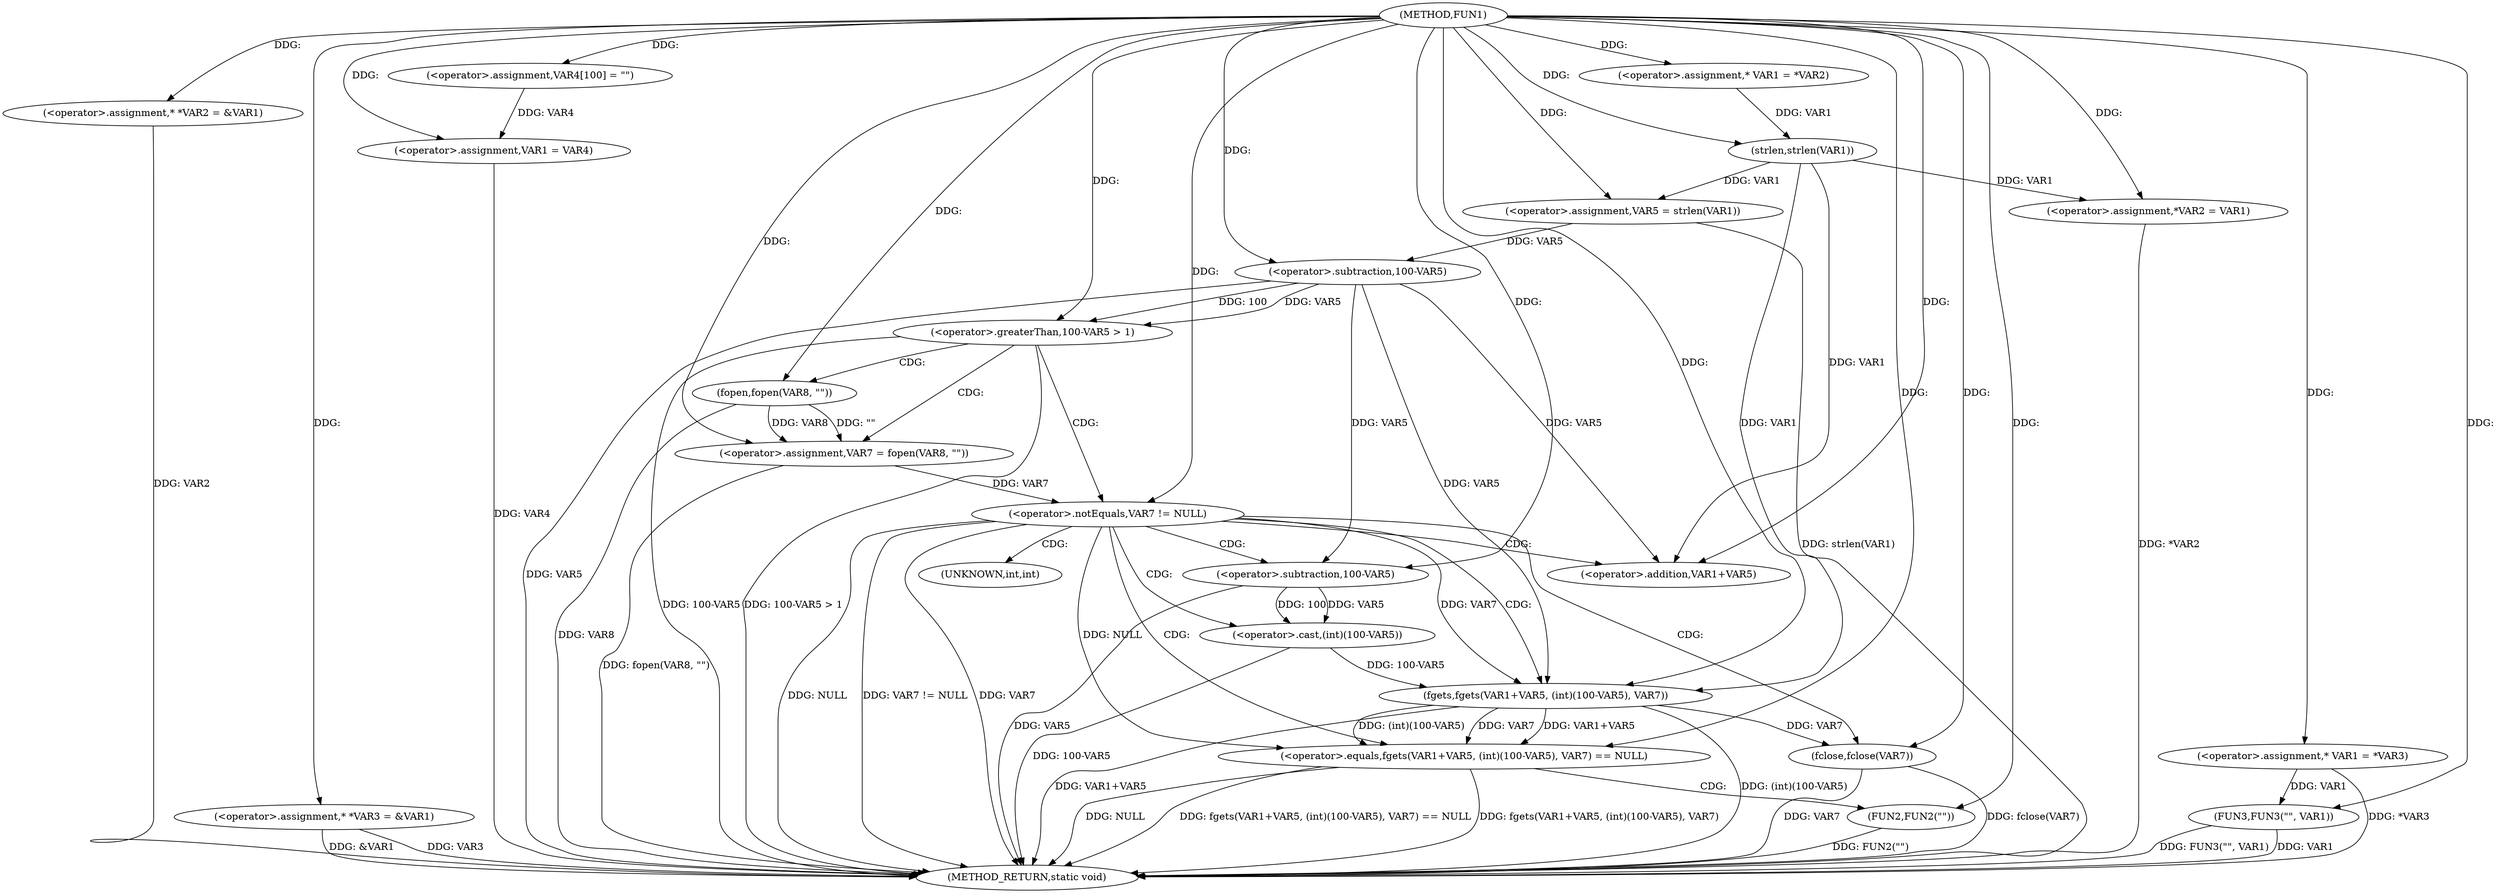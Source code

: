 digraph FUN1 {  
"1000100" [label = "(METHOD,FUN1)" ]
"1000181" [label = "(METHOD_RETURN,static void)" ]
"1000104" [label = "(<operator>.assignment,* *VAR2 = &VAR1)" ]
"1000109" [label = "(<operator>.assignment,* *VAR3 = &VAR1)" ]
"1000114" [label = "(<operator>.assignment,VAR4[100] = \"\")" ]
"1000117" [label = "(<operator>.assignment,VAR1 = VAR4)" ]
"1000122" [label = "(<operator>.assignment,* VAR1 = *VAR2)" ]
"1000128" [label = "(<operator>.assignment,VAR5 = strlen(VAR1))" ]
"1000130" [label = "(strlen,strlen(VAR1))" ]
"1000134" [label = "(<operator>.greaterThan,100-VAR5 > 1)" ]
"1000135" [label = "(<operator>.subtraction,100-VAR5)" ]
"1000140" [label = "(<operator>.assignment,VAR7 = fopen(VAR8, \"\"))" ]
"1000142" [label = "(fopen,fopen(VAR8, \"\"))" ]
"1000146" [label = "(<operator>.notEquals,VAR7 != NULL)" ]
"1000151" [label = "(<operator>.equals,fgets(VAR1+VAR5, (int)(100-VAR5), VAR7) == NULL)" ]
"1000152" [label = "(fgets,fgets(VAR1+VAR5, (int)(100-VAR5), VAR7))" ]
"1000153" [label = "(<operator>.addition,VAR1+VAR5)" ]
"1000156" [label = "(<operator>.cast,(int)(100-VAR5))" ]
"1000158" [label = "(<operator>.subtraction,100-VAR5)" ]
"1000164" [label = "(FUN2,FUN2(\"\"))" ]
"1000166" [label = "(fclose,fclose(VAR7))" ]
"1000168" [label = "(<operator>.assignment,*VAR2 = VAR1)" ]
"1000174" [label = "(<operator>.assignment,* VAR1 = *VAR3)" ]
"1000178" [label = "(FUN3,FUN3(\"\", VAR1))" ]
"1000157" [label = "(UNKNOWN,int,int)" ]
  "1000140" -> "1000181"  [ label = "DDG: fopen(VAR8, \"\")"] 
  "1000151" -> "1000181"  [ label = "DDG: fgets(VAR1+VAR5, (int)(100-VAR5), VAR7) == NULL"] 
  "1000168" -> "1000181"  [ label = "DDG: *VAR2"] 
  "1000104" -> "1000181"  [ label = "DDG: VAR2"] 
  "1000178" -> "1000181"  [ label = "DDG: VAR1"] 
  "1000152" -> "1000181"  [ label = "DDG: VAR1+VAR5"] 
  "1000117" -> "1000181"  [ label = "DDG: VAR4"] 
  "1000178" -> "1000181"  [ label = "DDG: FUN3(\"\", VAR1)"] 
  "1000128" -> "1000181"  [ label = "DDG: strlen(VAR1)"] 
  "1000164" -> "1000181"  [ label = "DDG: FUN2(\"\")"] 
  "1000158" -> "1000181"  [ label = "DDG: VAR5"] 
  "1000166" -> "1000181"  [ label = "DDG: fclose(VAR7)"] 
  "1000151" -> "1000181"  [ label = "DDG: fgets(VAR1+VAR5, (int)(100-VAR5), VAR7)"] 
  "1000156" -> "1000181"  [ label = "DDG: 100-VAR5"] 
  "1000166" -> "1000181"  [ label = "DDG: VAR7"] 
  "1000134" -> "1000181"  [ label = "DDG: 100-VAR5 > 1"] 
  "1000146" -> "1000181"  [ label = "DDG: NULL"] 
  "1000174" -> "1000181"  [ label = "DDG: *VAR3"] 
  "1000134" -> "1000181"  [ label = "DDG: 100-VAR5"] 
  "1000109" -> "1000181"  [ label = "DDG: VAR3"] 
  "1000142" -> "1000181"  [ label = "DDG: VAR8"] 
  "1000152" -> "1000181"  [ label = "DDG: (int)(100-VAR5)"] 
  "1000151" -> "1000181"  [ label = "DDG: NULL"] 
  "1000146" -> "1000181"  [ label = "DDG: VAR7 != NULL"] 
  "1000146" -> "1000181"  [ label = "DDG: VAR7"] 
  "1000109" -> "1000181"  [ label = "DDG: &VAR1"] 
  "1000135" -> "1000181"  [ label = "DDG: VAR5"] 
  "1000100" -> "1000104"  [ label = "DDG: "] 
  "1000100" -> "1000109"  [ label = "DDG: "] 
  "1000100" -> "1000114"  [ label = "DDG: "] 
  "1000114" -> "1000117"  [ label = "DDG: VAR4"] 
  "1000100" -> "1000117"  [ label = "DDG: "] 
  "1000100" -> "1000122"  [ label = "DDG: "] 
  "1000130" -> "1000128"  [ label = "DDG: VAR1"] 
  "1000100" -> "1000128"  [ label = "DDG: "] 
  "1000122" -> "1000130"  [ label = "DDG: VAR1"] 
  "1000100" -> "1000130"  [ label = "DDG: "] 
  "1000135" -> "1000134"  [ label = "DDG: 100"] 
  "1000135" -> "1000134"  [ label = "DDG: VAR5"] 
  "1000100" -> "1000135"  [ label = "DDG: "] 
  "1000128" -> "1000135"  [ label = "DDG: VAR5"] 
  "1000100" -> "1000134"  [ label = "DDG: "] 
  "1000142" -> "1000140"  [ label = "DDG: VAR8"] 
  "1000142" -> "1000140"  [ label = "DDG: \"\""] 
  "1000100" -> "1000140"  [ label = "DDG: "] 
  "1000100" -> "1000142"  [ label = "DDG: "] 
  "1000140" -> "1000146"  [ label = "DDG: VAR7"] 
  "1000100" -> "1000146"  [ label = "DDG: "] 
  "1000152" -> "1000151"  [ label = "DDG: VAR1+VAR5"] 
  "1000152" -> "1000151"  [ label = "DDG: (int)(100-VAR5)"] 
  "1000152" -> "1000151"  [ label = "DDG: VAR7"] 
  "1000130" -> "1000152"  [ label = "DDG: VAR1"] 
  "1000100" -> "1000152"  [ label = "DDG: "] 
  "1000135" -> "1000152"  [ label = "DDG: VAR5"] 
  "1000130" -> "1000153"  [ label = "DDG: VAR1"] 
  "1000100" -> "1000153"  [ label = "DDG: "] 
  "1000135" -> "1000153"  [ label = "DDG: VAR5"] 
  "1000156" -> "1000152"  [ label = "DDG: 100-VAR5"] 
  "1000158" -> "1000156"  [ label = "DDG: 100"] 
  "1000158" -> "1000156"  [ label = "DDG: VAR5"] 
  "1000100" -> "1000158"  [ label = "DDG: "] 
  "1000135" -> "1000158"  [ label = "DDG: VAR5"] 
  "1000146" -> "1000152"  [ label = "DDG: VAR7"] 
  "1000146" -> "1000151"  [ label = "DDG: NULL"] 
  "1000100" -> "1000151"  [ label = "DDG: "] 
  "1000100" -> "1000164"  [ label = "DDG: "] 
  "1000152" -> "1000166"  [ label = "DDG: VAR7"] 
  "1000100" -> "1000166"  [ label = "DDG: "] 
  "1000130" -> "1000168"  [ label = "DDG: VAR1"] 
  "1000100" -> "1000168"  [ label = "DDG: "] 
  "1000100" -> "1000174"  [ label = "DDG: "] 
  "1000100" -> "1000178"  [ label = "DDG: "] 
  "1000174" -> "1000178"  [ label = "DDG: VAR1"] 
  "1000134" -> "1000142"  [ label = "CDG: "] 
  "1000134" -> "1000146"  [ label = "CDG: "] 
  "1000134" -> "1000140"  [ label = "CDG: "] 
  "1000146" -> "1000153"  [ label = "CDG: "] 
  "1000146" -> "1000158"  [ label = "CDG: "] 
  "1000146" -> "1000156"  [ label = "CDG: "] 
  "1000146" -> "1000151"  [ label = "CDG: "] 
  "1000146" -> "1000152"  [ label = "CDG: "] 
  "1000146" -> "1000166"  [ label = "CDG: "] 
  "1000146" -> "1000157"  [ label = "CDG: "] 
  "1000151" -> "1000164"  [ label = "CDG: "] 
}
